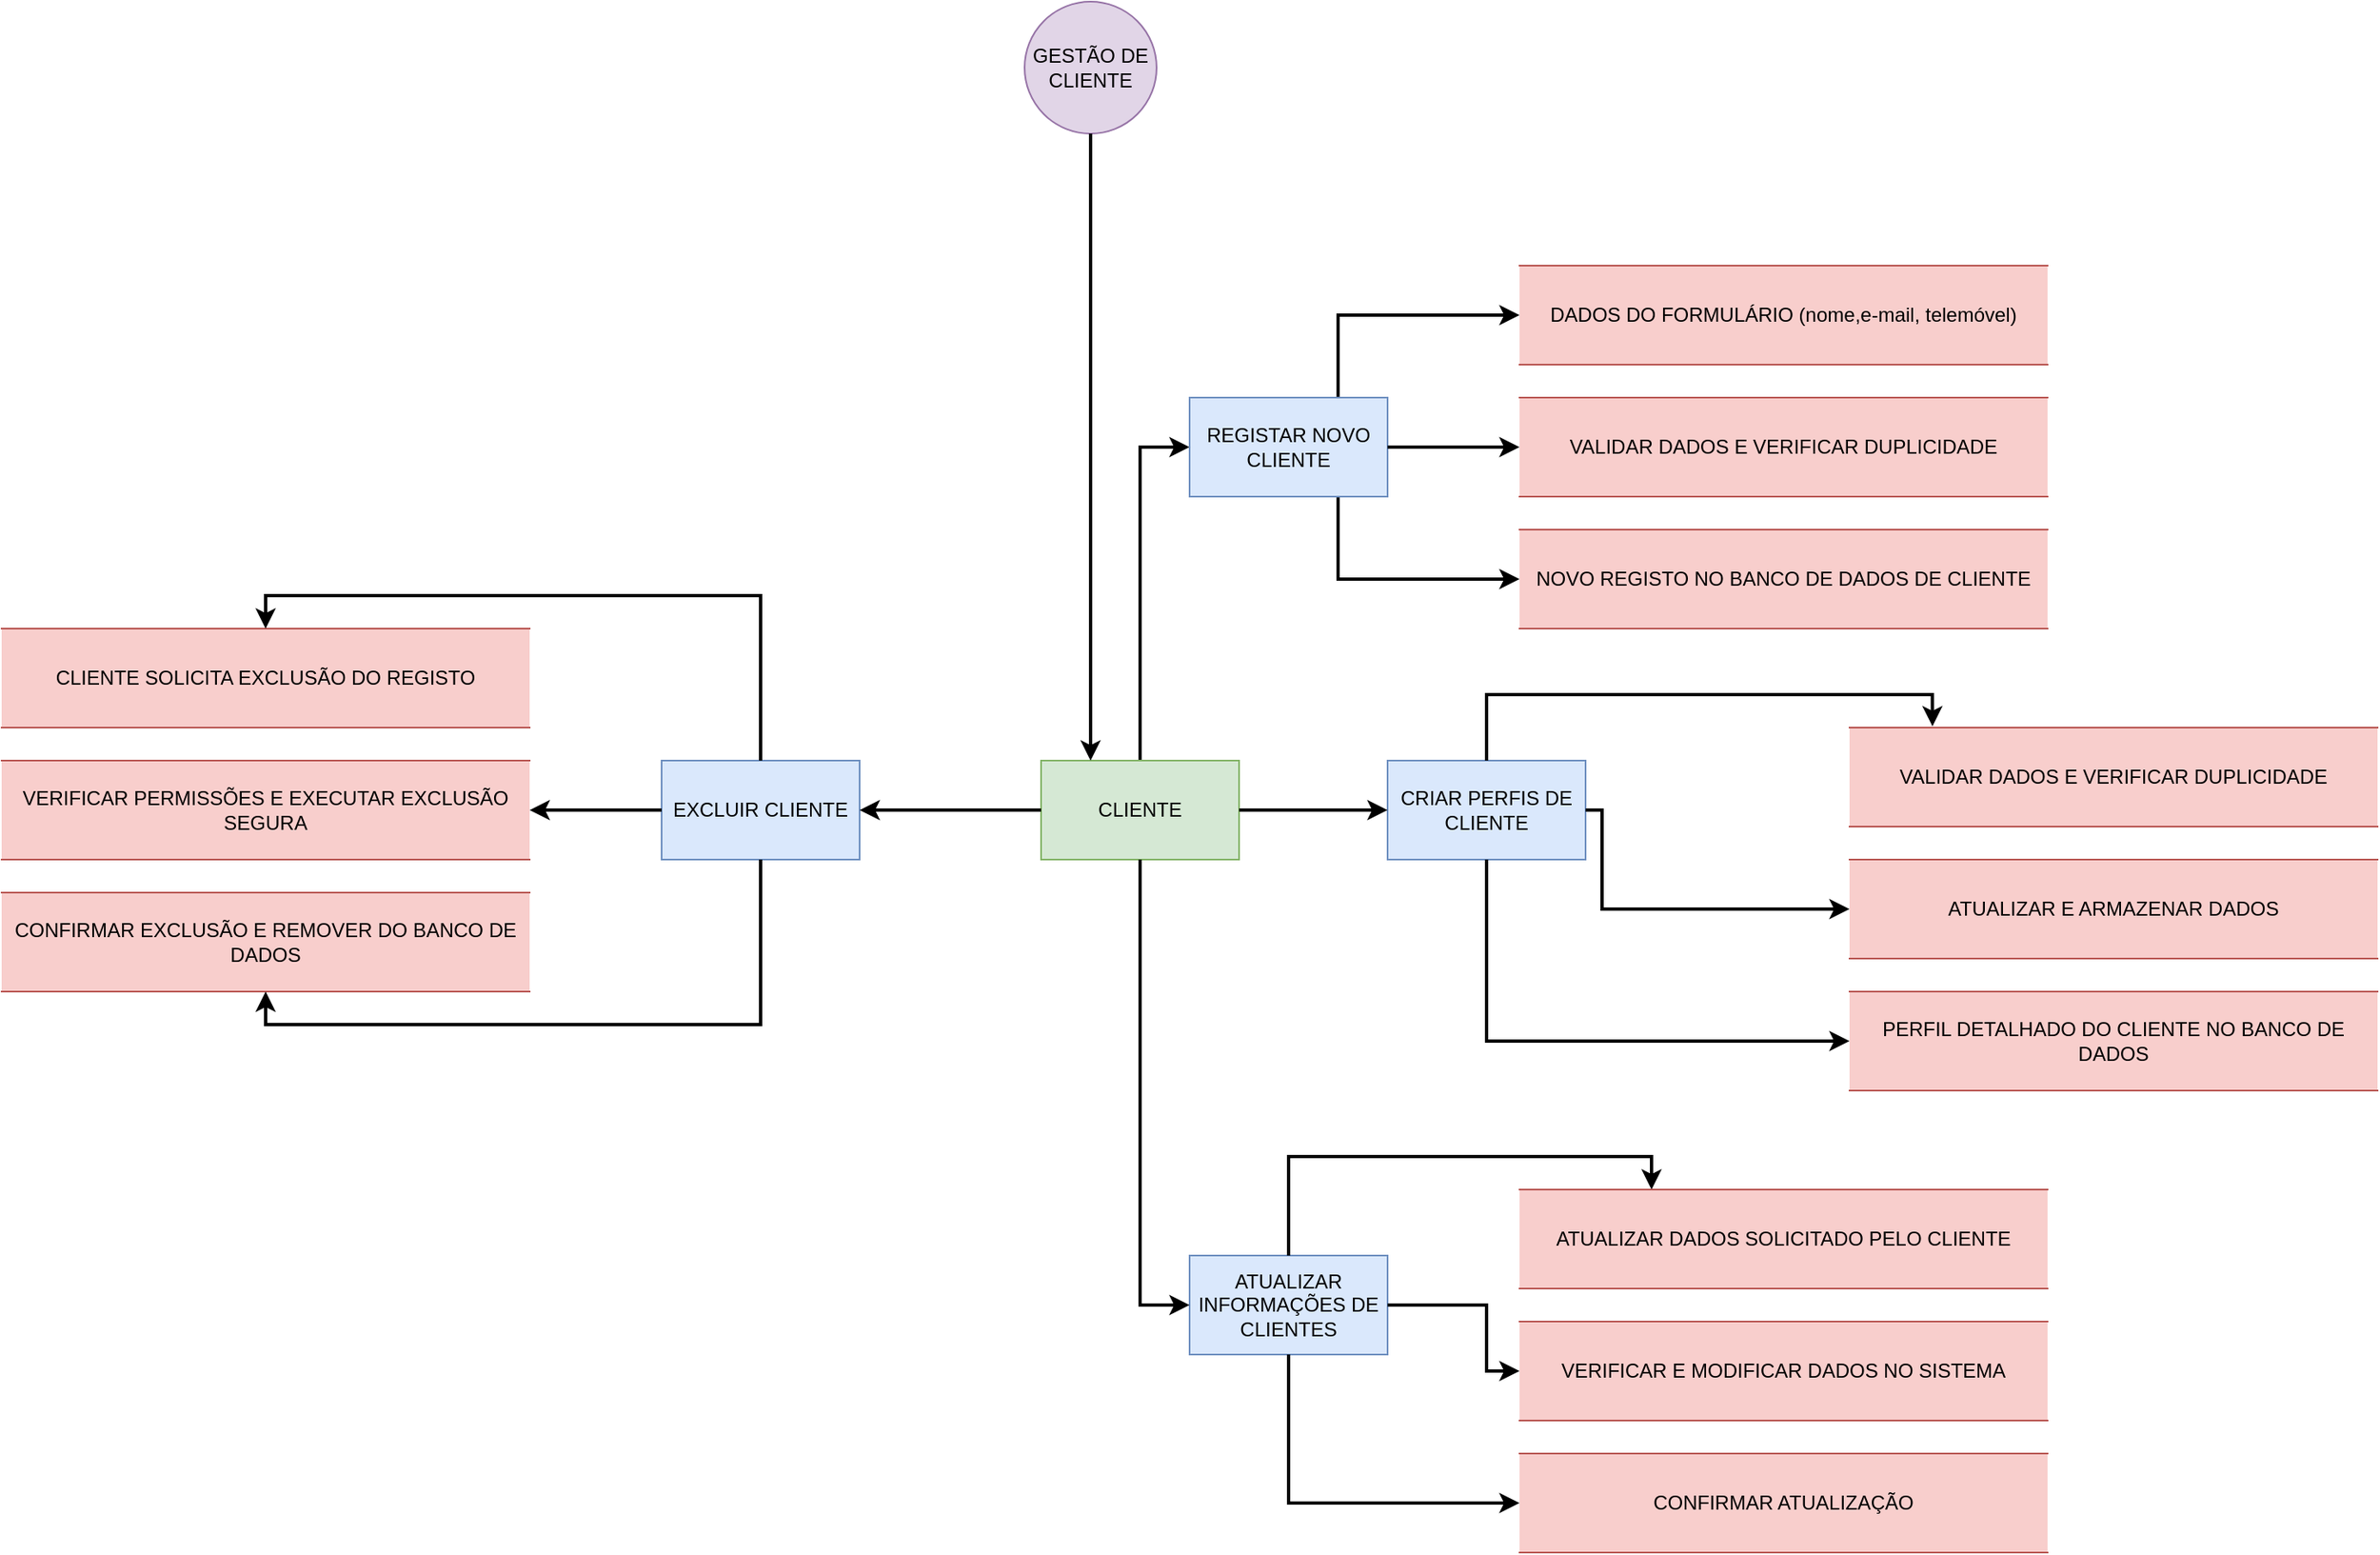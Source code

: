 <mxfile version="24.7.0" type="github">
  <diagram name="Página-1" id="Dr3p4S7zPRtVfybd-5ty">
    <mxGraphModel dx="2736" dy="2182" grid="1" gridSize="10" guides="1" tooltips="1" connect="1" arrows="1" fold="1" page="1" pageScale="1" pageWidth="827" pageHeight="1169" math="0" shadow="0">
      <root>
        <mxCell id="0" />
        <mxCell id="1" parent="0" />
        <mxCell id="Y3ODHWRe5vrafWBGQ1nY-2" value="ATUALIZAR INFORMAÇÕES DE CLIENTES" style="rounded=0;whiteSpace=wrap;html=1;fillColor=#dae8fc;strokeColor=#6c8ebf;" parent="1" vertex="1">
          <mxGeometry x="320" y="520" width="120" height="60" as="geometry" />
        </mxCell>
        <mxCell id="Y3ODHWRe5vrafWBGQ1nY-4" value="CRIAR PERFIS DE CLIENTE" style="rounded=0;whiteSpace=wrap;html=1;fillColor=#dae8fc;strokeColor=#6c8ebf;" parent="1" vertex="1">
          <mxGeometry x="440" y="220" width="120" height="60" as="geometry" />
        </mxCell>
        <mxCell id="Y3ODHWRe5vrafWBGQ1nY-10" style="edgeStyle=orthogonalEdgeStyle;rounded=0;orthogonalLoop=1;jettySize=auto;html=1;entryX=0;entryY=0.5;entryDx=0;entryDy=0;strokeWidth=2;exitX=0.75;exitY=0;exitDx=0;exitDy=0;" parent="1" source="X-NtinbLyDAffav8ZQAa-5" target="Y3ODHWRe5vrafWBGQ1nY-15" edge="1">
          <mxGeometry relative="1" as="geometry">
            <mxPoint x="428.284" y="-59.996" as="sourcePoint" />
            <mxPoint x="480" y="11.72" as="targetPoint" />
          </mxGeometry>
        </mxCell>
        <mxCell id="Y3ODHWRe5vrafWBGQ1nY-11" style="edgeStyle=orthogonalEdgeStyle;rounded=0;orthogonalLoop=1;jettySize=auto;html=1;strokeWidth=2;exitX=0.75;exitY=1;exitDx=0;exitDy=0;entryX=0;entryY=0.5;entryDx=0;entryDy=0;" parent="1" source="X-NtinbLyDAffav8ZQAa-5" target="Y3ODHWRe5vrafWBGQ1nY-21" edge="1">
          <mxGeometry relative="1" as="geometry">
            <mxPoint x="410" y="95" as="sourcePoint" />
            <mxPoint x="410" y="245" as="targetPoint" />
            <Array as="points" />
          </mxGeometry>
        </mxCell>
        <mxCell id="Y3ODHWRe5vrafWBGQ1nY-12" value="EXCLUIR CLIENTE" style="rounded=0;whiteSpace=wrap;html=1;fillColor=#dae8fc;strokeColor=#6c8ebf;" parent="1" vertex="1">
          <mxGeometry y="220" width="120" height="60" as="geometry" />
        </mxCell>
        <mxCell id="Y3ODHWRe5vrafWBGQ1nY-13" style="edgeStyle=orthogonalEdgeStyle;rounded=0;orthogonalLoop=1;jettySize=auto;html=1;strokeWidth=2;exitX=0.5;exitY=0;exitDx=0;exitDy=0;entryX=0;entryY=0.5;entryDx=0;entryDy=0;" parent="1" source="X-NtinbLyDAffav8ZQAa-2" target="X-NtinbLyDAffav8ZQAa-5" edge="1">
          <mxGeometry relative="1" as="geometry">
            <mxPoint x="270" as="sourcePoint" />
            <mxPoint x="290" y="50" as="targetPoint" />
            <Array as="points">
              <mxPoint x="290" y="30" />
            </Array>
          </mxGeometry>
        </mxCell>
        <mxCell id="Y3ODHWRe5vrafWBGQ1nY-15" value="DADOS DO FORMULÁRIO (nome,e-mail, telemóvel)" style="shape=partialRectangle;whiteSpace=wrap;html=1;left=0;right=0;fillColor=#f8cecc;strokeColor=#b85450;" parent="1" vertex="1">
          <mxGeometry x="520" y="-80" width="320" height="60" as="geometry" />
        </mxCell>
        <mxCell id="Y3ODHWRe5vrafWBGQ1nY-16" value="VALIDAR DADOS E VERIFICAR DUPLICIDADE" style="shape=partialRectangle;whiteSpace=wrap;html=1;left=0;right=0;fillColor=#f8cecc;strokeColor=#b85450;" parent="1" vertex="1">
          <mxGeometry x="520" width="320" height="60" as="geometry" />
        </mxCell>
        <mxCell id="Y3ODHWRe5vrafWBGQ1nY-21" value="NOVO REGISTO NO BANCO DE DADOS DE CLIENTE" style="shape=partialRectangle;whiteSpace=wrap;html=1;left=0;right=0;fillColor=#f8cecc;strokeColor=#b85450;" parent="1" vertex="1">
          <mxGeometry x="520" y="80" width="320" height="60" as="geometry" />
        </mxCell>
        <mxCell id="Y3ODHWRe5vrafWBGQ1nY-27" value="VALIDAR DADOS E VERIFICAR DUPLICIDADE" style="shape=partialRectangle;whiteSpace=wrap;html=1;left=0;right=0;fillColor=#f8cecc;strokeColor=#b85450;" parent="1" vertex="1">
          <mxGeometry x="720" y="200" width="320" height="60" as="geometry" />
        </mxCell>
        <mxCell id="X-NtinbLyDAffav8ZQAa-1" value="GESTÃO DE CLIENTE" style="ellipse;whiteSpace=wrap;html=1;aspect=fixed;fillColor=#e1d5e7;strokeColor=#9673a6;" vertex="1" parent="1">
          <mxGeometry x="220" y="-240" width="80" height="80" as="geometry" />
        </mxCell>
        <mxCell id="X-NtinbLyDAffav8ZQAa-2" value="CLIENTE" style="rounded=0;whiteSpace=wrap;html=1;fillColor=#d5e8d4;strokeColor=#82b366;" vertex="1" parent="1">
          <mxGeometry x="230" y="220" width="120" height="60" as="geometry" />
        </mxCell>
        <mxCell id="X-NtinbLyDAffav8ZQAa-4" style="edgeStyle=orthogonalEdgeStyle;rounded=0;orthogonalLoop=1;jettySize=auto;html=1;strokeWidth=2;exitX=0.5;exitY=1;exitDx=0;exitDy=0;entryX=0.25;entryY=0;entryDx=0;entryDy=0;" edge="1" parent="1" source="X-NtinbLyDAffav8ZQAa-1" target="X-NtinbLyDAffav8ZQAa-2">
          <mxGeometry relative="1" as="geometry">
            <mxPoint x="150" y="290" as="sourcePoint" />
            <mxPoint x="220" y="250" as="targetPoint" />
            <Array as="points" />
          </mxGeometry>
        </mxCell>
        <mxCell id="X-NtinbLyDAffav8ZQAa-5" value="REGISTAR NOVO CLIENTE" style="rounded=0;whiteSpace=wrap;html=1;fillColor=#dae8fc;strokeColor=#6c8ebf;" vertex="1" parent="1">
          <mxGeometry x="320" width="120" height="60" as="geometry" />
        </mxCell>
        <mxCell id="X-NtinbLyDAffav8ZQAa-6" style="edgeStyle=orthogonalEdgeStyle;rounded=0;orthogonalLoop=1;jettySize=auto;html=1;strokeWidth=2;exitX=1;exitY=0.5;exitDx=0;exitDy=0;entryX=0;entryY=0.5;entryDx=0;entryDy=0;" edge="1" parent="1" source="X-NtinbLyDAffav8ZQAa-2" target="Y3ODHWRe5vrafWBGQ1nY-4">
          <mxGeometry relative="1" as="geometry">
            <mxPoint x="380" y="190" as="sourcePoint" />
            <mxPoint x="510" y="190" as="targetPoint" />
            <Array as="points">
              <mxPoint x="400" y="250" />
              <mxPoint x="400" y="250" />
            </Array>
          </mxGeometry>
        </mxCell>
        <mxCell id="X-NtinbLyDAffav8ZQAa-7" style="edgeStyle=orthogonalEdgeStyle;rounded=0;orthogonalLoop=1;jettySize=auto;html=1;strokeWidth=2;exitX=0.5;exitY=0;exitDx=0;exitDy=0;entryX=0.157;entryY=-0.013;entryDx=0;entryDy=0;entryPerimeter=0;" edge="1" parent="1" source="Y3ODHWRe5vrafWBGQ1nY-4" target="Y3ODHWRe5vrafWBGQ1nY-27">
          <mxGeometry relative="1" as="geometry">
            <mxPoint x="580" y="330" as="sourcePoint" />
            <mxPoint x="670" y="170" as="targetPoint" />
            <Array as="points">
              <mxPoint x="500" y="180" />
              <mxPoint x="770" y="180" />
            </Array>
          </mxGeometry>
        </mxCell>
        <mxCell id="X-NtinbLyDAffav8ZQAa-9" value="ATUALIZAR E ARMAZENAR DADOS" style="shape=partialRectangle;whiteSpace=wrap;html=1;left=0;right=0;fillColor=#f8cecc;strokeColor=#b85450;" vertex="1" parent="1">
          <mxGeometry x="720" y="280" width="320" height="60" as="geometry" />
        </mxCell>
        <mxCell id="X-NtinbLyDAffav8ZQAa-10" style="edgeStyle=orthogonalEdgeStyle;rounded=0;orthogonalLoop=1;jettySize=auto;html=1;strokeWidth=2;exitX=1;exitY=0.5;exitDx=0;exitDy=0;entryX=0;entryY=0.5;entryDx=0;entryDy=0;" edge="1" parent="1" source="Y3ODHWRe5vrafWBGQ1nY-4" target="X-NtinbLyDAffav8ZQAa-9">
          <mxGeometry relative="1" as="geometry">
            <mxPoint x="460" y="420" as="sourcePoint" />
            <mxPoint x="700" y="310" as="targetPoint" />
            <Array as="points">
              <mxPoint x="570" y="250" />
              <mxPoint x="570" y="310" />
            </Array>
          </mxGeometry>
        </mxCell>
        <mxCell id="X-NtinbLyDAffav8ZQAa-11" style="edgeStyle=orthogonalEdgeStyle;rounded=0;orthogonalLoop=1;jettySize=auto;html=1;strokeWidth=2;entryX=0;entryY=0.5;entryDx=0;entryDy=0;exitX=0.5;exitY=1;exitDx=0;exitDy=0;" edge="1" parent="1" source="Y3ODHWRe5vrafWBGQ1nY-4" target="X-NtinbLyDAffav8ZQAa-12">
          <mxGeometry relative="1" as="geometry">
            <mxPoint x="500" y="310" as="sourcePoint" />
            <mxPoint x="635" y="409" as="targetPoint" />
            <Array as="points">
              <mxPoint x="500" y="390" />
            </Array>
          </mxGeometry>
        </mxCell>
        <mxCell id="X-NtinbLyDAffav8ZQAa-12" value="PERFIL DETALHADO DO CLIENTE NO BANCO DE DADOS" style="shape=partialRectangle;whiteSpace=wrap;html=1;left=0;right=0;fillColor=#f8cecc;strokeColor=#b85450;" vertex="1" parent="1">
          <mxGeometry x="720" y="360" width="320" height="60" as="geometry" />
        </mxCell>
        <mxCell id="X-NtinbLyDAffav8ZQAa-13" style="edgeStyle=orthogonalEdgeStyle;rounded=0;orthogonalLoop=1;jettySize=auto;html=1;strokeWidth=2;exitX=0.5;exitY=1;exitDx=0;exitDy=0;entryX=0;entryY=0.5;entryDx=0;entryDy=0;" edge="1" parent="1" source="X-NtinbLyDAffav8ZQAa-2" target="Y3ODHWRe5vrafWBGQ1nY-2">
          <mxGeometry relative="1" as="geometry">
            <mxPoint x="340" y="555" as="sourcePoint" />
            <mxPoint x="370" y="365" as="targetPoint" />
            <Array as="points">
              <mxPoint x="290" y="550" />
            </Array>
          </mxGeometry>
        </mxCell>
        <mxCell id="X-NtinbLyDAffav8ZQAa-14" style="edgeStyle=orthogonalEdgeStyle;rounded=0;orthogonalLoop=1;jettySize=auto;html=1;strokeWidth=2;exitX=0.5;exitY=0;exitDx=0;exitDy=0;entryX=0.25;entryY=0;entryDx=0;entryDy=0;" edge="1" parent="1" source="Y3ODHWRe5vrafWBGQ1nY-2" target="X-NtinbLyDAffav8ZQAa-15">
          <mxGeometry relative="1" as="geometry">
            <mxPoint x="400" y="500" as="sourcePoint" />
            <mxPoint x="670" y="479" as="targetPoint" />
            <Array as="points">
              <mxPoint x="380" y="460" />
              <mxPoint x="600" y="460" />
            </Array>
          </mxGeometry>
        </mxCell>
        <mxCell id="X-NtinbLyDAffav8ZQAa-15" value="ATUALIZAR DADOS SOLICITADO PELO CLIENTE" style="shape=partialRectangle;whiteSpace=wrap;html=1;left=0;right=0;fillColor=#f8cecc;strokeColor=#b85450;" vertex="1" parent="1">
          <mxGeometry x="520" y="480" width="320" height="60" as="geometry" />
        </mxCell>
        <mxCell id="X-NtinbLyDAffav8ZQAa-17" value="VERIFICAR E MODIFICAR DADOS NO SISTEMA" style="shape=partialRectangle;whiteSpace=wrap;html=1;left=0;right=0;fillColor=#f8cecc;strokeColor=#b85450;" vertex="1" parent="1">
          <mxGeometry x="520" y="560" width="320" height="60" as="geometry" />
        </mxCell>
        <mxCell id="X-NtinbLyDAffav8ZQAa-18" value="CONFIRMAR ATUALIZAÇÃO" style="shape=partialRectangle;whiteSpace=wrap;html=1;left=0;right=0;fillColor=#f8cecc;strokeColor=#b85450;" vertex="1" parent="1">
          <mxGeometry x="520" y="640" width="320" height="60" as="geometry" />
        </mxCell>
        <mxCell id="X-NtinbLyDAffav8ZQAa-19" style="edgeStyle=orthogonalEdgeStyle;rounded=0;orthogonalLoop=1;jettySize=auto;html=1;strokeWidth=2;entryX=0;entryY=0.5;entryDx=0;entryDy=0;exitX=1;exitY=0.5;exitDx=0;exitDy=0;" edge="1" parent="1" source="Y3ODHWRe5vrafWBGQ1nY-2" target="X-NtinbLyDAffav8ZQAa-17">
          <mxGeometry relative="1" as="geometry">
            <mxPoint x="390" y="610" as="sourcePoint" />
            <mxPoint x="500" y="730" as="targetPoint" />
            <Array as="points">
              <mxPoint x="500" y="550" />
              <mxPoint x="500" y="590" />
            </Array>
          </mxGeometry>
        </mxCell>
        <mxCell id="X-NtinbLyDAffav8ZQAa-20" style="edgeStyle=orthogonalEdgeStyle;rounded=0;orthogonalLoop=1;jettySize=auto;html=1;strokeWidth=2;exitX=0.5;exitY=1;exitDx=0;exitDy=0;entryX=0;entryY=0.5;entryDx=0;entryDy=0;" edge="1" parent="1" source="Y3ODHWRe5vrafWBGQ1nY-2" target="X-NtinbLyDAffav8ZQAa-18">
          <mxGeometry relative="1" as="geometry">
            <mxPoint x="380" y="600" as="sourcePoint" />
            <mxPoint x="500" y="690" as="targetPoint" />
            <Array as="points">
              <mxPoint x="380" y="670" />
            </Array>
          </mxGeometry>
        </mxCell>
        <mxCell id="X-NtinbLyDAffav8ZQAa-22" style="edgeStyle=orthogonalEdgeStyle;rounded=0;orthogonalLoop=1;jettySize=auto;html=1;strokeWidth=2;exitX=0;exitY=0.5;exitDx=0;exitDy=0;entryX=1;entryY=0.5;entryDx=0;entryDy=0;" edge="1" parent="1" source="X-NtinbLyDAffav8ZQAa-2" target="Y3ODHWRe5vrafWBGQ1nY-12">
          <mxGeometry relative="1" as="geometry">
            <mxPoint x="360" y="260" as="sourcePoint" />
            <mxPoint x="140" y="250" as="targetPoint" />
            <Array as="points">
              <mxPoint x="180" y="250" />
              <mxPoint x="180" y="250" />
            </Array>
          </mxGeometry>
        </mxCell>
        <mxCell id="X-NtinbLyDAffav8ZQAa-23" value="CLIENTE SOLICITA EXCLUSÃO DO REGISTO" style="shape=partialRectangle;whiteSpace=wrap;html=1;left=0;right=0;fillColor=#f8cecc;strokeColor=#b85450;" vertex="1" parent="1">
          <mxGeometry x="-400" y="140" width="320" height="60" as="geometry" />
        </mxCell>
        <mxCell id="X-NtinbLyDAffav8ZQAa-24" value="VERIFICAR PERMISSÕES E EXECUTAR EXCLUSÃO SEGURA" style="shape=partialRectangle;whiteSpace=wrap;html=1;left=0;right=0;fillColor=#f8cecc;strokeColor=#b85450;" vertex="1" parent="1">
          <mxGeometry x="-400" y="220" width="320" height="60" as="geometry" />
        </mxCell>
        <mxCell id="X-NtinbLyDAffav8ZQAa-25" value="CONFIRMAR EXCLUSÃO E REMOVER DO BANCO DE DADOS" style="shape=partialRectangle;whiteSpace=wrap;html=1;left=0;right=0;fillColor=#f8cecc;strokeColor=#b85450;" vertex="1" parent="1">
          <mxGeometry x="-400" y="300" width="320" height="60" as="geometry" />
        </mxCell>
        <mxCell id="X-NtinbLyDAffav8ZQAa-26" style="edgeStyle=orthogonalEdgeStyle;rounded=0;orthogonalLoop=1;jettySize=auto;html=1;entryX=0;entryY=0.5;entryDx=0;entryDy=0;strokeWidth=2;exitX=1;exitY=0.5;exitDx=0;exitDy=0;" edge="1" parent="1" source="X-NtinbLyDAffav8ZQAa-5" target="Y3ODHWRe5vrafWBGQ1nY-16">
          <mxGeometry relative="1" as="geometry">
            <mxPoint x="420" y="10" as="sourcePoint" />
            <mxPoint x="530" y="-40" as="targetPoint" />
          </mxGeometry>
        </mxCell>
        <mxCell id="X-NtinbLyDAffav8ZQAa-27" style="edgeStyle=orthogonalEdgeStyle;rounded=0;orthogonalLoop=1;jettySize=auto;html=1;entryX=1;entryY=0.5;entryDx=0;entryDy=0;strokeWidth=2;exitX=0;exitY=0.5;exitDx=0;exitDy=0;" edge="1" parent="1" source="Y3ODHWRe5vrafWBGQ1nY-12" target="X-NtinbLyDAffav8ZQAa-24">
          <mxGeometry relative="1" as="geometry">
            <mxPoint x="450" y="40" as="sourcePoint" />
            <mxPoint x="530" y="40" as="targetPoint" />
          </mxGeometry>
        </mxCell>
        <mxCell id="X-NtinbLyDAffav8ZQAa-28" style="edgeStyle=orthogonalEdgeStyle;rounded=0;orthogonalLoop=1;jettySize=auto;html=1;entryX=0.5;entryY=0;entryDx=0;entryDy=0;strokeWidth=2;exitX=0.5;exitY=0;exitDx=0;exitDy=0;" edge="1" parent="1" source="Y3ODHWRe5vrafWBGQ1nY-12" target="X-NtinbLyDAffav8ZQAa-23">
          <mxGeometry relative="1" as="geometry">
            <mxPoint x="20" y="110" as="sourcePoint" />
            <mxPoint x="130" y="60" as="targetPoint" />
          </mxGeometry>
        </mxCell>
        <mxCell id="X-NtinbLyDAffav8ZQAa-29" style="edgeStyle=orthogonalEdgeStyle;rounded=0;orthogonalLoop=1;jettySize=auto;html=1;strokeWidth=2;exitX=0.5;exitY=1;exitDx=0;exitDy=0;entryX=0.5;entryY=1;entryDx=0;entryDy=0;" edge="1" parent="1" source="Y3ODHWRe5vrafWBGQ1nY-12" target="X-NtinbLyDAffav8ZQAa-25">
          <mxGeometry relative="1" as="geometry">
            <mxPoint x="-180" y="490" as="sourcePoint" />
            <mxPoint x="-70" y="540" as="targetPoint" />
            <Array as="points" />
          </mxGeometry>
        </mxCell>
      </root>
    </mxGraphModel>
  </diagram>
</mxfile>
